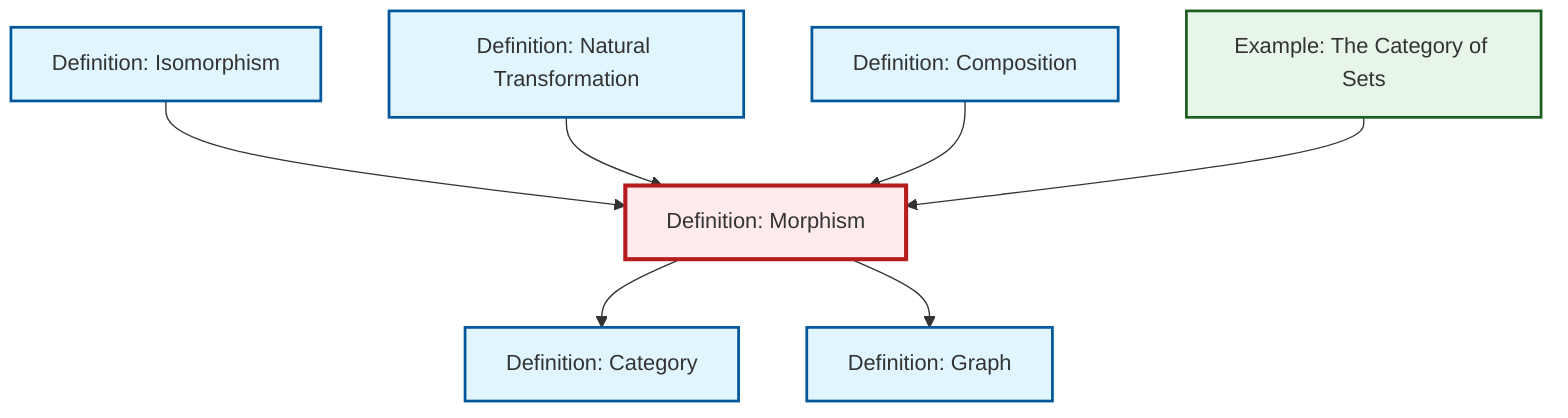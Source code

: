 graph TD
    classDef definition fill:#e1f5fe,stroke:#01579b,stroke-width:2px
    classDef theorem fill:#f3e5f5,stroke:#4a148c,stroke-width:2px
    classDef axiom fill:#fff3e0,stroke:#e65100,stroke-width:2px
    classDef example fill:#e8f5e9,stroke:#1b5e20,stroke-width:2px
    classDef current fill:#ffebee,stroke:#b71c1c,stroke-width:3px
    ex-set-category["Example: The Category of Sets"]:::example
    def-graph["Definition: Graph"]:::definition
    def-category["Definition: Category"]:::definition
    def-composition["Definition: Composition"]:::definition
    def-natural-transformation["Definition: Natural Transformation"]:::definition
    def-morphism["Definition: Morphism"]:::definition
    def-isomorphism["Definition: Isomorphism"]:::definition
    def-isomorphism --> def-morphism
    def-natural-transformation --> def-morphism
    def-morphism --> def-category
    def-composition --> def-morphism
    ex-set-category --> def-morphism
    def-morphism --> def-graph
    class def-morphism current
